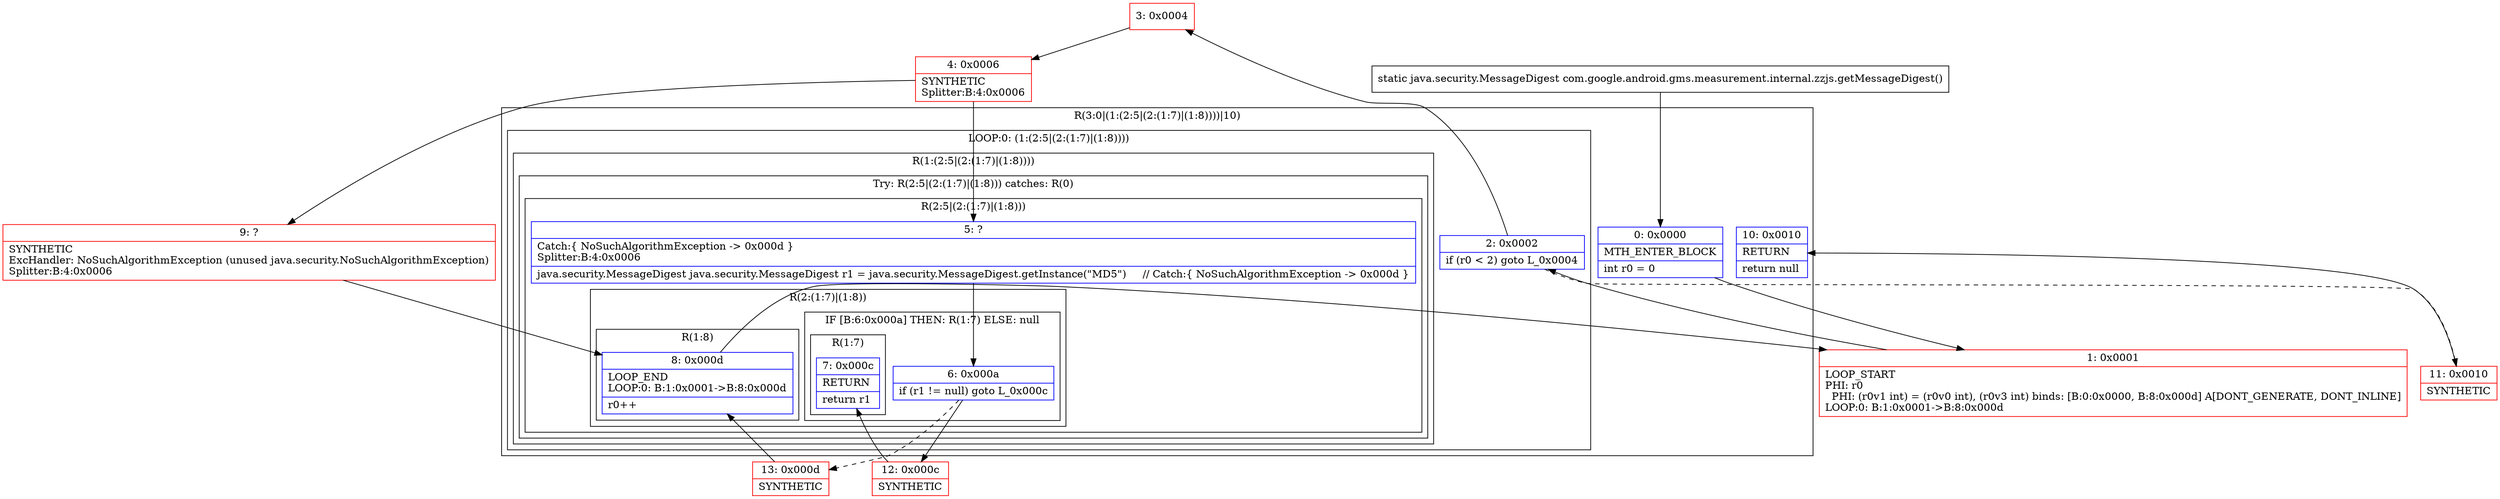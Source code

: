digraph "CFG forcom.google.android.gms.measurement.internal.zzjs.getMessageDigest()Ljava\/security\/MessageDigest;" {
subgraph cluster_Region_1322772199 {
label = "R(3:0|(1:(2:5|(2:(1:7)|(1:8))))|10)";
node [shape=record,color=blue];
Node_0 [shape=record,label="{0\:\ 0x0000|MTH_ENTER_BLOCK\l|int r0 = 0\l}"];
subgraph cluster_LoopRegion_261769523 {
label = "LOOP:0: (1:(2:5|(2:(1:7)|(1:8))))";
node [shape=record,color=blue];
Node_2 [shape=record,label="{2\:\ 0x0002|if (r0 \< 2) goto L_0x0004\l}"];
subgraph cluster_Region_769260941 {
label = "R(1:(2:5|(2:(1:7)|(1:8))))";
node [shape=record,color=blue];
subgraph cluster_TryCatchRegion_1198349451 {
label = "Try: R(2:5|(2:(1:7)|(1:8))) catches: R(0)";
node [shape=record,color=blue];
subgraph cluster_Region_949567201 {
label = "R(2:5|(2:(1:7)|(1:8)))";
node [shape=record,color=blue];
Node_5 [shape=record,label="{5\:\ ?|Catch:\{ NoSuchAlgorithmException \-\> 0x000d \}\lSplitter:B:4:0x0006\l|java.security.MessageDigest java.security.MessageDigest r1 = java.security.MessageDigest.getInstance(\"MD5\")     \/\/ Catch:\{ NoSuchAlgorithmException \-\> 0x000d \}\l}"];
subgraph cluster_Region_393853774 {
label = "R(2:(1:7)|(1:8))";
node [shape=record,color=blue];
subgraph cluster_IfRegion_1233651659 {
label = "IF [B:6:0x000a] THEN: R(1:7) ELSE: null";
node [shape=record,color=blue];
Node_6 [shape=record,label="{6\:\ 0x000a|if (r1 != null) goto L_0x000c\l}"];
subgraph cluster_Region_1918312383 {
label = "R(1:7)";
node [shape=record,color=blue];
Node_7 [shape=record,label="{7\:\ 0x000c|RETURN\l|return r1\l}"];
}
}
subgraph cluster_Region_1959388576 {
label = "R(1:8)";
node [shape=record,color=blue];
Node_8 [shape=record,label="{8\:\ 0x000d|LOOP_END\lLOOP:0: B:1:0x0001\-\>B:8:0x000d\l|r0++\l}"];
}
}
}
subgraph cluster_Region_1611927582 {
label = "R(0) | ExcHandler: NoSuchAlgorithmException (unused java.security.NoSuchAlgorithmException)\l";
node [shape=record,color=blue];
}
}
}
}
Node_10 [shape=record,label="{10\:\ 0x0010|RETURN\l|return null\l}"];
}
subgraph cluster_Region_1611927582 {
label = "R(0) | ExcHandler: NoSuchAlgorithmException (unused java.security.NoSuchAlgorithmException)\l";
node [shape=record,color=blue];
}
Node_1 [shape=record,color=red,label="{1\:\ 0x0001|LOOP_START\lPHI: r0 \l  PHI: (r0v1 int) = (r0v0 int), (r0v3 int) binds: [B:0:0x0000, B:8:0x000d] A[DONT_GENERATE, DONT_INLINE]\lLOOP:0: B:1:0x0001\-\>B:8:0x000d\l}"];
Node_3 [shape=record,color=red,label="{3\:\ 0x0004}"];
Node_4 [shape=record,color=red,label="{4\:\ 0x0006|SYNTHETIC\lSplitter:B:4:0x0006\l}"];
Node_9 [shape=record,color=red,label="{9\:\ ?|SYNTHETIC\lExcHandler: NoSuchAlgorithmException (unused java.security.NoSuchAlgorithmException)\lSplitter:B:4:0x0006\l}"];
Node_11 [shape=record,color=red,label="{11\:\ 0x0010|SYNTHETIC\l}"];
Node_12 [shape=record,color=red,label="{12\:\ 0x000c|SYNTHETIC\l}"];
Node_13 [shape=record,color=red,label="{13\:\ 0x000d|SYNTHETIC\l}"];
MethodNode[shape=record,label="{static java.security.MessageDigest com.google.android.gms.measurement.internal.zzjs.getMessageDigest() }"];
MethodNode -> Node_0;
Node_0 -> Node_1;
Node_2 -> Node_3;
Node_2 -> Node_11[style=dashed];
Node_5 -> Node_6;
Node_6 -> Node_12;
Node_6 -> Node_13[style=dashed];
Node_8 -> Node_1;
Node_1 -> Node_2;
Node_3 -> Node_4;
Node_4 -> Node_5;
Node_4 -> Node_9;
Node_9 -> Node_8;
Node_11 -> Node_10;
Node_12 -> Node_7;
Node_13 -> Node_8;
}

